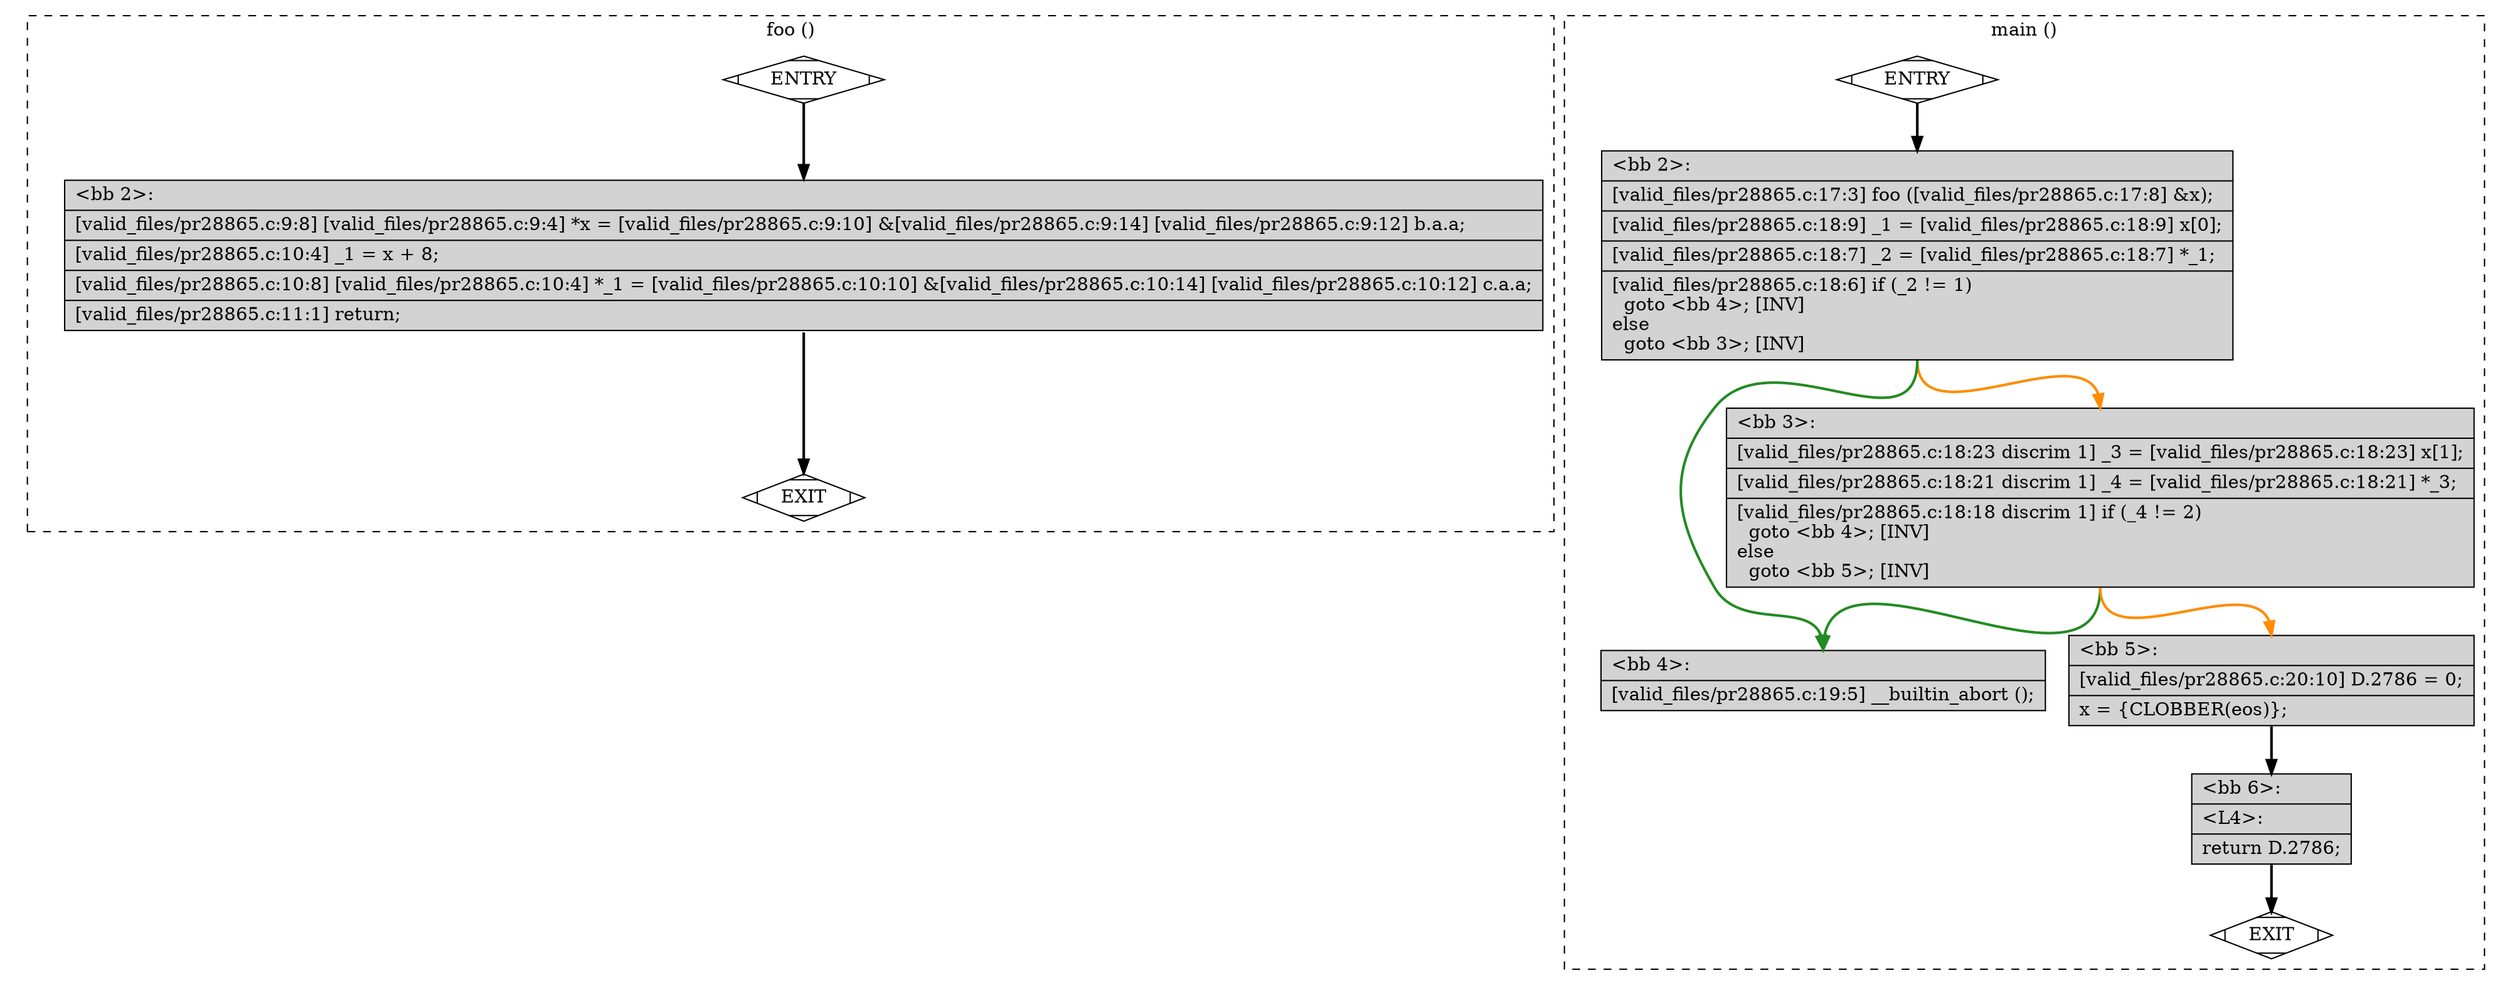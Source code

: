 digraph "a-pr28865.c.015t.cfg" {
overlap=false;
subgraph "cluster_foo" {
	style="dashed";
	color="black";
	label="foo ()";
	fn_0_basic_block_0 [shape=Mdiamond,style=filled,fillcolor=white,label="ENTRY"];

	fn_0_basic_block_1 [shape=Mdiamond,style=filled,fillcolor=white,label="EXIT"];

	fn_0_basic_block_2 [shape=record,style=filled,fillcolor=lightgrey,label="{\<bb\ 2\>:\l\
|[valid_files/pr28865.c:9:8]\ [valid_files/pr28865.c:9:4]\ *x\ =\ [valid_files/pr28865.c:9:10]\ &[valid_files/pr28865.c:9:14]\ [valid_files/pr28865.c:9:12]\ b.a.a;\l\
|[valid_files/pr28865.c:10:4]\ _1\ =\ x\ +\ 8;\l\
|[valid_files/pr28865.c:10:8]\ [valid_files/pr28865.c:10:4]\ *_1\ =\ [valid_files/pr28865.c:10:10]\ &[valid_files/pr28865.c:10:14]\ [valid_files/pr28865.c:10:12]\ c.a.a;\l\
|[valid_files/pr28865.c:11:1]\ return;\l\
}"];

	fn_0_basic_block_0:s -> fn_0_basic_block_2:n [style="solid,bold",color=black,weight=100,constraint=true];
	fn_0_basic_block_2:s -> fn_0_basic_block_1:n [style="solid,bold",color=black,weight=10,constraint=true];
	fn_0_basic_block_0:s -> fn_0_basic_block_1:n [style="invis",constraint=true];
}
subgraph "cluster_main" {
	style="dashed";
	color="black";
	label="main ()";
	fn_1_basic_block_0 [shape=Mdiamond,style=filled,fillcolor=white,label="ENTRY"];

	fn_1_basic_block_1 [shape=Mdiamond,style=filled,fillcolor=white,label="EXIT"];

	fn_1_basic_block_2 [shape=record,style=filled,fillcolor=lightgrey,label="{\<bb\ 2\>:\l\
|[valid_files/pr28865.c:17:3]\ foo\ ([valid_files/pr28865.c:17:8]\ &x);\l\
|[valid_files/pr28865.c:18:9]\ _1\ =\ [valid_files/pr28865.c:18:9]\ x[0];\l\
|[valid_files/pr28865.c:18:7]\ _2\ =\ [valid_files/pr28865.c:18:7]\ *_1;\l\
|[valid_files/pr28865.c:18:6]\ if\ (_2\ !=\ 1)\l\
\ \ goto\ \<bb\ 4\>;\ [INV]\l\
else\l\
\ \ goto\ \<bb\ 3\>;\ [INV]\l\
}"];

	fn_1_basic_block_3 [shape=record,style=filled,fillcolor=lightgrey,label="{\<bb\ 3\>:\l\
|[valid_files/pr28865.c:18:23\ discrim\ 1]\ _3\ =\ [valid_files/pr28865.c:18:23]\ x[1];\l\
|[valid_files/pr28865.c:18:21\ discrim\ 1]\ _4\ =\ [valid_files/pr28865.c:18:21]\ *_3;\l\
|[valid_files/pr28865.c:18:18\ discrim\ 1]\ if\ (_4\ !=\ 2)\l\
\ \ goto\ \<bb\ 4\>;\ [INV]\l\
else\l\
\ \ goto\ \<bb\ 5\>;\ [INV]\l\
}"];

	fn_1_basic_block_4 [shape=record,style=filled,fillcolor=lightgrey,label="{\<bb\ 4\>:\l\
|[valid_files/pr28865.c:19:5]\ __builtin_abort\ ();\l\
}"];

	fn_1_basic_block_5 [shape=record,style=filled,fillcolor=lightgrey,label="{\<bb\ 5\>:\l\
|[valid_files/pr28865.c:20:10]\ D.2786\ =\ 0;\l\
|x\ =\ \{CLOBBER(eos)\};\l\
}"];

	fn_1_basic_block_6 [shape=record,style=filled,fillcolor=lightgrey,label="{\<bb\ 6\>:\l\
|\<L4\>:\l\
|return\ D.2786;\l\
}"];

	fn_1_basic_block_0:s -> fn_1_basic_block_2:n [style="solid,bold",color=black,weight=100,constraint=true];
	fn_1_basic_block_2:s -> fn_1_basic_block_4:n [style="solid,bold",color=forestgreen,weight=10,constraint=true];
	fn_1_basic_block_2:s -> fn_1_basic_block_3:n [style="solid,bold",color=darkorange,weight=10,constraint=true];
	fn_1_basic_block_3:s -> fn_1_basic_block_4:n [style="solid,bold",color=forestgreen,weight=10,constraint=true];
	fn_1_basic_block_3:s -> fn_1_basic_block_5:n [style="solid,bold",color=darkorange,weight=10,constraint=true];
	fn_1_basic_block_5:s -> fn_1_basic_block_6:n [style="solid,bold",color=black,weight=100,constraint=true];
	fn_1_basic_block_6:s -> fn_1_basic_block_1:n [style="solid,bold",color=black,weight=10,constraint=true];
	fn_1_basic_block_0:s -> fn_1_basic_block_1:n [style="invis",constraint=true];
}
}
